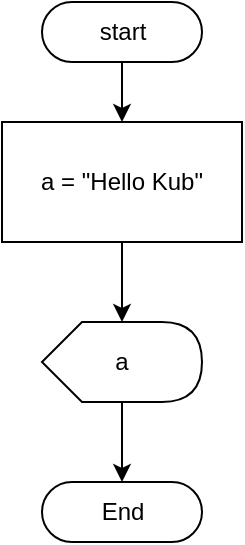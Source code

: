 <mxfile version="20.6.0" type="device" pages="5"><diagram id="Pkx3Lx5aX3trM80f2mou" name="1"><mxGraphModel dx="716" dy="399" grid="1" gridSize="10" guides="1" tooltips="1" connect="1" arrows="1" fold="1" page="1" pageScale="1" pageWidth="827" pageHeight="1169" math="0" shadow="0"><root><mxCell id="0"/><mxCell id="1" parent="0"/><mxCell id="yOjvHxzlQTs0JR-JoMig-3" value="" style="edgeStyle=orthogonalEdgeStyle;rounded=0;orthogonalLoop=1;jettySize=auto;html=1;" edge="1" parent="1" source="yOjvHxzlQTs0JR-JoMig-1" target="yOjvHxzlQTs0JR-JoMig-2"><mxGeometry relative="1" as="geometry"/></mxCell><mxCell id="yOjvHxzlQTs0JR-JoMig-1" value="start" style="html=1;dashed=0;whitespace=wrap;shape=mxgraph.dfd.start" vertex="1" parent="1"><mxGeometry x="360" y="60" width="80" height="30" as="geometry"/></mxCell><mxCell id="yOjvHxzlQTs0JR-JoMig-5" value="" style="edgeStyle=orthogonalEdgeStyle;rounded=0;orthogonalLoop=1;jettySize=auto;html=1;" edge="1" parent="1" source="yOjvHxzlQTs0JR-JoMig-2" target="yOjvHxzlQTs0JR-JoMig-4"><mxGeometry relative="1" as="geometry"/></mxCell><mxCell id="yOjvHxzlQTs0JR-JoMig-2" value="a = &quot;Hello Kub&quot;" style="rounded=0;whiteSpace=wrap;html=1;" vertex="1" parent="1"><mxGeometry x="340" y="120" width="120" height="60" as="geometry"/></mxCell><mxCell id="yOjvHxzlQTs0JR-JoMig-7" value="" style="edgeStyle=orthogonalEdgeStyle;rounded=0;orthogonalLoop=1;jettySize=auto;html=1;" edge="1" parent="1" source="yOjvHxzlQTs0JR-JoMig-4" target="yOjvHxzlQTs0JR-JoMig-6"><mxGeometry relative="1" as="geometry"/></mxCell><mxCell id="yOjvHxzlQTs0JR-JoMig-4" value="a" style="shape=display;whiteSpace=wrap;html=1;" vertex="1" parent="1"><mxGeometry x="360" y="220" width="80" height="40" as="geometry"/></mxCell><mxCell id="yOjvHxzlQTs0JR-JoMig-6" value="End" style="html=1;dashed=0;whitespace=wrap;shape=mxgraph.dfd.start" vertex="1" parent="1"><mxGeometry x="360" y="300" width="80" height="30" as="geometry"/></mxCell></root></mxGraphModel></diagram><diagram id="Y8OaX1yKSot-9KHOiT70" name="2"><mxGraphModel dx="716" dy="399" grid="1" gridSize="10" guides="1" tooltips="1" connect="1" arrows="1" fold="1" page="1" pageScale="1" pageWidth="827" pageHeight="1169" math="0" shadow="0"><root><mxCell id="0"/><mxCell id="1" parent="0"/><mxCell id="U9u9qgK90ACgPMQb0vlk-3" value="" style="edgeStyle=orthogonalEdgeStyle;rounded=0;orthogonalLoop=1;jettySize=auto;html=1;" edge="1" parent="1" source="U9u9qgK90ACgPMQb0vlk-1" target="U9u9qgK90ACgPMQb0vlk-2"><mxGeometry relative="1" as="geometry"/></mxCell><mxCell id="U9u9qgK90ACgPMQb0vlk-1" value="GetText" style="html=1;dashed=0;whitespace=wrap;shape=mxgraph.dfd.start" vertex="1" parent="1"><mxGeometry x="190" y="40" width="80" height="30" as="geometry"/></mxCell><mxCell id="U9u9qgK90ACgPMQb0vlk-5" value="" style="edgeStyle=orthogonalEdgeStyle;rounded=0;orthogonalLoop=1;jettySize=auto;html=1;" edge="1" parent="1" source="U9u9qgK90ACgPMQb0vlk-2" target="U9u9qgK90ACgPMQb0vlk-4"><mxGeometry relative="1" as="geometry"/></mxCell><mxCell id="U9u9qgK90ACgPMQb0vlk-2" value="*text" style="rounded=0;whiteSpace=wrap;html=1;" vertex="1" parent="1"><mxGeometry x="190" y="100" width="80" height="30" as="geometry"/></mxCell><mxCell id="U9u9qgK90ACgPMQb0vlk-7" value="" style="edgeStyle=orthogonalEdgeStyle;rounded=0;orthogonalLoop=1;jettySize=auto;html=1;" edge="1" parent="1" source="U9u9qgK90ACgPMQb0vlk-4" target="U9u9qgK90ACgPMQb0vlk-6"><mxGeometry relative="1" as="geometry"/></mxCell><mxCell id="U9u9qgK90ACgPMQb0vlk-4" value="text" style="shape=parallelogram;perimeter=parallelogramPerimeter;whiteSpace=wrap;html=1;fixedSize=1;" vertex="1" parent="1"><mxGeometry x="180" y="160" width="100" height="30" as="geometry"/></mxCell><mxCell id="U9u9qgK90ACgPMQb0vlk-6" value="End Func." style="html=1;dashed=0;whitespace=wrap;shape=mxgraph.dfd.start" vertex="1" parent="1"><mxGeometry x="190" y="210" width="80" height="30" as="geometry"/></mxCell><mxCell id="U9u9qgK90ACgPMQb0vlk-10" value="" style="edgeStyle=orthogonalEdgeStyle;rounded=0;orthogonalLoop=1;jettySize=auto;html=1;" edge="1" parent="1" source="U9u9qgK90ACgPMQb0vlk-8" target="U9u9qgK90ACgPMQb0vlk-9"><mxGeometry relative="1" as="geometry"/></mxCell><mxCell id="U9u9qgK90ACgPMQb0vlk-8" value="start" style="html=1;dashed=0;whitespace=wrap;shape=mxgraph.dfd.start" vertex="1" parent="1"><mxGeometry x="330" y="40" width="80" height="30" as="geometry"/></mxCell><mxCell id="U9u9qgK90ACgPMQb0vlk-12" value="" style="edgeStyle=orthogonalEdgeStyle;rounded=0;orthogonalLoop=1;jettySize=auto;html=1;" edge="1" parent="1" source="U9u9qgK90ACgPMQb0vlk-9" target="U9u9qgK90ACgPMQb0vlk-11"><mxGeometry relative="1" as="geometry"/></mxCell><mxCell id="U9u9qgK90ACgPMQb0vlk-9" value="str" style="rounded=0;whiteSpace=wrap;html=1;" vertex="1" parent="1"><mxGeometry x="332" y="90" width="76" height="30" as="geometry"/></mxCell><mxCell id="U9u9qgK90ACgPMQb0vlk-18" value="" style="edgeStyle=orthogonalEdgeStyle;rounded=0;orthogonalLoop=1;jettySize=auto;html=1;" edge="1" parent="1" source="U9u9qgK90ACgPMQb0vlk-11" target="U9u9qgK90ACgPMQb0vlk-13"><mxGeometry relative="1" as="geometry"/></mxCell><mxCell id="U9u9qgK90ACgPMQb0vlk-11" value="GetText" style="shape=process;whiteSpace=wrap;html=1;backgroundOutline=1;" vertex="1" parent="1"><mxGeometry x="320" y="150" width="100" height="30" as="geometry"/></mxCell><mxCell id="U9u9qgK90ACgPMQb0vlk-20" value="" style="edgeStyle=orthogonalEdgeStyle;rounded=0;orthogonalLoop=1;jettySize=auto;html=1;" edge="1" parent="1" source="U9u9qgK90ACgPMQb0vlk-13" target="U9u9qgK90ACgPMQb0vlk-19"><mxGeometry relative="1" as="geometry"/></mxCell><mxCell id="U9u9qgK90ACgPMQb0vlk-13" value="str" style="shape=display;whiteSpace=wrap;html=1;" vertex="1" parent="1"><mxGeometry x="325" y="210" width="90" height="40" as="geometry"/></mxCell><mxCell id="U9u9qgK90ACgPMQb0vlk-19" value="End" style="html=1;dashed=0;whitespace=wrap;shape=mxgraph.dfd.start" vertex="1" parent="1"><mxGeometry x="330" y="270" width="80" height="30" as="geometry"/></mxCell><mxCell id="IIpxla7dBOLFsPhYskBL-1" value="&lt;b&gt;Main&lt;/b&gt;" style="text;html=1;align=center;verticalAlign=middle;resizable=0;points=[];autosize=1;strokeColor=none;fillColor=none;" vertex="1" parent="1"><mxGeometry x="345" y="10" width="50" height="30" as="geometry"/></mxCell></root></mxGraphModel></diagram><diagram id="Y9X6WKbTu6ERxwVJz65O" name="3"><mxGraphModel dx="593" dy="331" grid="1" gridSize="10" guides="1" tooltips="1" connect="1" arrows="1" fold="1" page="1" pageScale="1" pageWidth="827" pageHeight="1169" math="0" shadow="0"><root><mxCell id="0"/><mxCell id="1" parent="0"/><mxCell id="ooVvu4OLZTWQjoxvEDnA-1" value="" style="edgeStyle=orthogonalEdgeStyle;rounded=0;orthogonalLoop=1;jettySize=auto;html=1;" edge="1" parent="1" source="ooVvu4OLZTWQjoxvEDnA-2" target="ooVvu4OLZTWQjoxvEDnA-4"><mxGeometry relative="1" as="geometry"/></mxCell><mxCell id="ooVvu4OLZTWQjoxvEDnA-2" value="*GetText" style="html=1;dashed=0;whitespace=wrap;shape=mxgraph.dfd.start" vertex="1" parent="1"><mxGeometry x="160" y="40" width="80" height="30" as="geometry"/></mxCell><mxCell id="ooVvu4OLZTWQjoxvEDnA-3" value="" style="edgeStyle=orthogonalEdgeStyle;rounded=0;orthogonalLoop=1;jettySize=auto;html=1;" edge="1" parent="1" source="ooVvu4OLZTWQjoxvEDnA-4" target="ooVvu4OLZTWQjoxvEDnA-6"><mxGeometry relative="1" as="geometry"/></mxCell><mxCell id="ooVvu4OLZTWQjoxvEDnA-4" value="*text = new char[20]" style="rounded=0;whiteSpace=wrap;html=1;" vertex="1" parent="1"><mxGeometry x="130" y="100" width="140" height="30" as="geometry"/></mxCell><mxCell id="ooVvu4OLZTWQjoxvEDnA-5" value="" style="edgeStyle=orthogonalEdgeStyle;rounded=0;orthogonalLoop=1;jettySize=auto;html=1;" edge="1" parent="1" source="ooVvu4OLZTWQjoxvEDnA-6" target="ooVvu4OLZTWQjoxvEDnA-7"><mxGeometry relative="1" as="geometry"/></mxCell><mxCell id="ooVvu4OLZTWQjoxvEDnA-6" value="text" style="shape=parallelogram;perimeter=parallelogramPerimeter;whiteSpace=wrap;html=1;fixedSize=1;" vertex="1" parent="1"><mxGeometry x="150" y="160" width="100" height="30" as="geometry"/></mxCell><mxCell id="ooVvu4OLZTWQjoxvEDnA-7" value="return text" style="html=1;dashed=0;whitespace=wrap;shape=mxgraph.dfd.start" vertex="1" parent="1"><mxGeometry x="160" y="210" width="80" height="30" as="geometry"/></mxCell><mxCell id="ooVvu4OLZTWQjoxvEDnA-8" value="" style="edgeStyle=orthogonalEdgeStyle;rounded=0;orthogonalLoop=1;jettySize=auto;html=1;" edge="1" parent="1" source="ooVvu4OLZTWQjoxvEDnA-9" target="ooVvu4OLZTWQjoxvEDnA-11"><mxGeometry relative="1" as="geometry"/></mxCell><mxCell id="ooVvu4OLZTWQjoxvEDnA-9" value="start" style="html=1;dashed=0;whitespace=wrap;shape=mxgraph.dfd.start" vertex="1" parent="1"><mxGeometry x="330" y="40" width="80" height="30" as="geometry"/></mxCell><mxCell id="ooVvu4OLZTWQjoxvEDnA-10" value="" style="edgeStyle=orthogonalEdgeStyle;rounded=0;orthogonalLoop=1;jettySize=auto;html=1;" edge="1" parent="1" source="ooVvu4OLZTWQjoxvEDnA-11" target="ooVvu4OLZTWQjoxvEDnA-13"><mxGeometry relative="1" as="geometry"/></mxCell><mxCell id="ooVvu4OLZTWQjoxvEDnA-11" value="str" style="rounded=0;whiteSpace=wrap;html=1;" vertex="1" parent="1"><mxGeometry x="332" y="90" width="76" height="30" as="geometry"/></mxCell><mxCell id="ooVvu4OLZTWQjoxvEDnA-12" value="" style="edgeStyle=orthogonalEdgeStyle;rounded=0;orthogonalLoop=1;jettySize=auto;html=1;" edge="1" parent="1" source="ooVvu4OLZTWQjoxvEDnA-13" target="ooVvu4OLZTWQjoxvEDnA-15"><mxGeometry relative="1" as="geometry"/></mxCell><mxCell id="ooVvu4OLZTWQjoxvEDnA-13" value="*GetText" style="shape=process;whiteSpace=wrap;html=1;backgroundOutline=1;" vertex="1" parent="1"><mxGeometry x="320" y="150" width="100" height="30" as="geometry"/></mxCell><mxCell id="ooVvu4OLZTWQjoxvEDnA-14" value="" style="edgeStyle=orthogonalEdgeStyle;rounded=0;orthogonalLoop=1;jettySize=auto;html=1;" edge="1" parent="1" source="ooVvu4OLZTWQjoxvEDnA-15" target="ooVvu4OLZTWQjoxvEDnA-16"><mxGeometry relative="1" as="geometry"/></mxCell><mxCell id="ooVvu4OLZTWQjoxvEDnA-15" value="str" style="shape=display;whiteSpace=wrap;html=1;" vertex="1" parent="1"><mxGeometry x="325" y="210" width="90" height="40" as="geometry"/></mxCell><mxCell id="ooVvu4OLZTWQjoxvEDnA-16" value="End" style="html=1;dashed=0;whitespace=wrap;shape=mxgraph.dfd.start" vertex="1" parent="1"><mxGeometry x="330" y="270" width="80" height="30" as="geometry"/></mxCell><mxCell id="TH_5L7ynWWdPcuoXF3g7-1" value="&lt;b&gt;Main&lt;/b&gt;" style="text;html=1;align=center;verticalAlign=middle;resizable=0;points=[];autosize=1;strokeColor=none;fillColor=none;" vertex="1" parent="1"><mxGeometry x="345" y="10" width="50" height="30" as="geometry"/></mxCell></root></mxGraphModel></diagram><diagram id="S0m25EQTYVRpLd8JRcsP" name="4"><mxGraphModel dx="494" dy="276" grid="1" gridSize="10" guides="1" tooltips="1" connect="1" arrows="1" fold="1" page="1" pageScale="1" pageWidth="827" pageHeight="1169" math="0" shadow="0"><root><mxCell id="0"/><mxCell id="1" parent="0"/><mxCell id="4KVVLHcEc0aymufdYoAD-18" value="" style="edgeStyle=orthogonalEdgeStyle;rounded=0;orthogonalLoop=1;jettySize=auto;html=1;" edge="1" parent="1" source="4KVVLHcEc0aymufdYoAD-2" target="4KVVLHcEc0aymufdYoAD-17"><mxGeometry relative="1" as="geometry"/></mxCell><mxCell id="4KVVLHcEc0aymufdYoAD-2" value="GetText" style="html=1;dashed=0;whitespace=wrap;shape=mxgraph.dfd.start" vertex="1" parent="1"><mxGeometry x="160" y="40" width="80" height="30" as="geometry"/></mxCell><mxCell id="4KVVLHcEc0aymufdYoAD-22" style="edgeStyle=orthogonalEdgeStyle;rounded=0;orthogonalLoop=1;jettySize=auto;html=1;entryX=0.5;entryY=0;entryDx=0;entryDy=0;" edge="1" parent="1" source="4KVVLHcEc0aymufdYoAD-4" target="4KVVLHcEc0aymufdYoAD-6"><mxGeometry relative="1" as="geometry"/></mxCell><mxCell id="4KVVLHcEc0aymufdYoAD-4" value="*text = new char[20]" style="rounded=0;whiteSpace=wrap;html=1;" vertex="1" parent="1"><mxGeometry x="130" y="140" width="140" height="30" as="geometry"/></mxCell><mxCell id="4KVVLHcEc0aymufdYoAD-5" value="" style="edgeStyle=orthogonalEdgeStyle;rounded=0;orthogonalLoop=1;jettySize=auto;html=1;" edge="1" parent="1" source="4KVVLHcEc0aymufdYoAD-6" target="4KVVLHcEc0aymufdYoAD-7"><mxGeometry relative="1" as="geometry"/></mxCell><mxCell id="4KVVLHcEc0aymufdYoAD-6" value="*text" style="shape=parallelogram;perimeter=parallelogramPerimeter;whiteSpace=wrap;html=1;fixedSize=1;" vertex="1" parent="1"><mxGeometry x="150" y="190" width="100" height="30" as="geometry"/></mxCell><mxCell id="4KVVLHcEc0aymufdYoAD-7" value="End Func." style="html=1;dashed=0;whitespace=wrap;shape=mxgraph.dfd.start" vertex="1" parent="1"><mxGeometry x="160" y="240" width="80" height="30" as="geometry"/></mxCell><mxCell id="4KVVLHcEc0aymufdYoAD-8" value="" style="edgeStyle=orthogonalEdgeStyle;rounded=0;orthogonalLoop=1;jettySize=auto;html=1;" edge="1" parent="1" source="4KVVLHcEc0aymufdYoAD-9" target="4KVVLHcEc0aymufdYoAD-11"><mxGeometry relative="1" as="geometry"/></mxCell><mxCell id="4KVVLHcEc0aymufdYoAD-9" value="start" style="html=1;dashed=0;whitespace=wrap;shape=mxgraph.dfd.start" vertex="1" parent="1"><mxGeometry x="330" y="40" width="80" height="30" as="geometry"/></mxCell><mxCell id="4KVVLHcEc0aymufdYoAD-10" value="" style="edgeStyle=orthogonalEdgeStyle;rounded=0;orthogonalLoop=1;jettySize=auto;html=1;" edge="1" parent="1" source="4KVVLHcEc0aymufdYoAD-11" target="4KVVLHcEc0aymufdYoAD-13"><mxGeometry relative="1" as="geometry"/></mxCell><mxCell id="4KVVLHcEc0aymufdYoAD-11" value="*str" style="rounded=0;whiteSpace=wrap;html=1;" vertex="1" parent="1"><mxGeometry x="332" y="90" width="76" height="30" as="geometry"/></mxCell><mxCell id="4KVVLHcEc0aymufdYoAD-12" value="" style="edgeStyle=orthogonalEdgeStyle;rounded=0;orthogonalLoop=1;jettySize=auto;html=1;" edge="1" parent="1" source="4KVVLHcEc0aymufdYoAD-13" target="4KVVLHcEc0aymufdYoAD-15"><mxGeometry relative="1" as="geometry"/></mxCell><mxCell id="4KVVLHcEc0aymufdYoAD-13" value="GetText" style="shape=process;whiteSpace=wrap;html=1;backgroundOutline=1;" vertex="1" parent="1"><mxGeometry x="320" y="150" width="100" height="30" as="geometry"/></mxCell><mxCell id="4KVVLHcEc0aymufdYoAD-14" value="" style="edgeStyle=orthogonalEdgeStyle;rounded=0;orthogonalLoop=1;jettySize=auto;html=1;" edge="1" parent="1" source="4KVVLHcEc0aymufdYoAD-15" target="4KVVLHcEc0aymufdYoAD-16"><mxGeometry relative="1" as="geometry"/></mxCell><mxCell id="4KVVLHcEc0aymufdYoAD-15" value="str" style="shape=display;whiteSpace=wrap;html=1;" vertex="1" parent="1"><mxGeometry x="325" y="210" width="90" height="40" as="geometry"/></mxCell><mxCell id="4KVVLHcEc0aymufdYoAD-16" value="End" style="html=1;dashed=0;whitespace=wrap;shape=mxgraph.dfd.start" vertex="1" parent="1"><mxGeometry x="330" y="270" width="80" height="30" as="geometry"/></mxCell><mxCell id="4KVVLHcEc0aymufdYoAD-20" style="edgeStyle=orthogonalEdgeStyle;rounded=0;orthogonalLoop=1;jettySize=auto;html=1;entryX=0.5;entryY=0;entryDx=0;entryDy=0;" edge="1" parent="1" source="4KVVLHcEc0aymufdYoAD-17" target="4KVVLHcEc0aymufdYoAD-4"><mxGeometry relative="1" as="geometry"/></mxCell><mxCell id="4KVVLHcEc0aymufdYoAD-17" value="**text" style="rounded=0;whiteSpace=wrap;html=1;" vertex="1" parent="1"><mxGeometry x="140" y="90" width="120" height="25" as="geometry"/></mxCell><mxCell id="TXwtEqhDqH6MtjNd-brL-1" value="&lt;b&gt;Main&lt;/b&gt;" style="text;html=1;align=center;verticalAlign=middle;resizable=0;points=[];autosize=1;strokeColor=none;fillColor=none;" vertex="1" parent="1"><mxGeometry x="345" y="10" width="50" height="30" as="geometry"/></mxCell></root></mxGraphModel></diagram><diagram id="gvxAD22T5Z_fJMnLkNlR" name="5"><mxGraphModel dx="494" dy="276" grid="1" gridSize="10" guides="1" tooltips="1" connect="1" arrows="1" fold="1" page="1" pageScale="1" pageWidth="827" pageHeight="1169" math="0" shadow="0"><root><mxCell id="0"/><mxCell id="1" parent="0"/><mxCell id="zBtb6DB6PmyOrjxLLqas-3" value="" style="edgeStyle=orthogonalEdgeStyle;rounded=0;orthogonalLoop=1;jettySize=auto;html=1;" edge="1" parent="1" source="zBtb6DB6PmyOrjxLLqas-1" target="zBtb6DB6PmyOrjxLLqas-2"><mxGeometry relative="1" as="geometry"/></mxCell><mxCell id="zBtb6DB6PmyOrjxLLqas-1" value="(*GetText())[16]" style="html=1;dashed=0;whitespace=wrap;shape=mxgraph.dfd.start" vertex="1" parent="1"><mxGeometry x="99.94" y="50" width="110" height="30" as="geometry"/></mxCell><mxCell id="zBtb6DB6PmyOrjxLLqas-5" value="" style="edgeStyle=orthogonalEdgeStyle;rounded=0;orthogonalLoop=1;jettySize=auto;html=1;" edge="1" parent="1" source="zBtb6DB6PmyOrjxLLqas-2" target="zBtb6DB6PmyOrjxLLqas-4"><mxGeometry relative="1" as="geometry"/></mxCell><mxCell id="zBtb6DB6PmyOrjxLLqas-2" value="i , (*text)[16]" style="rounded=0;whiteSpace=wrap;html=1;" vertex="1" parent="1"><mxGeometry x="94.94" y="110" width="120" height="30" as="geometry"/></mxCell><mxCell id="zBtb6DB6PmyOrjxLLqas-7" style="edgeStyle=orthogonalEdgeStyle;rounded=0;orthogonalLoop=1;jettySize=auto;html=1;entryX=0.5;entryY=0;entryDx=0;entryDy=0;" edge="1" parent="1" source="zBtb6DB6PmyOrjxLLqas-4" target="zBtb6DB6PmyOrjxLLqas-6"><mxGeometry relative="1" as="geometry"/></mxCell><mxCell id="zBtb6DB6PmyOrjxLLqas-4" value="i = 0" style="rounded=0;whiteSpace=wrap;html=1;" vertex="1" parent="1"><mxGeometry x="117.44" y="160" width="75" height="20" as="geometry"/></mxCell><mxCell id="zBtb6DB6PmyOrjxLLqas-10" value="" style="edgeStyle=orthogonalEdgeStyle;rounded=0;orthogonalLoop=1;jettySize=auto;html=1;" edge="1" parent="1" source="zBtb6DB6PmyOrjxLLqas-6" target="zBtb6DB6PmyOrjxLLqas-9"><mxGeometry relative="1" as="geometry"/></mxCell><mxCell id="zBtb6DB6PmyOrjxLLqas-6" value="" style="ellipse;whiteSpace=wrap;html=1;aspect=fixed;" vertex="1" parent="1"><mxGeometry x="149.94" y="200" width="10" height="10" as="geometry"/></mxCell><mxCell id="zBtb6DB6PmyOrjxLLqas-12" value="" style="edgeStyle=orthogonalEdgeStyle;rounded=0;orthogonalLoop=1;jettySize=auto;html=1;" edge="1" parent="1" source="zBtb6DB6PmyOrjxLLqas-9" target="zBtb6DB6PmyOrjxLLqas-11"><mxGeometry relative="1" as="geometry"/></mxCell><mxCell id="zBtb6DB6PmyOrjxLLqas-17" style="edgeStyle=orthogonalEdgeStyle;rounded=0;orthogonalLoop=1;jettySize=auto;html=1;exitX=1;exitY=0.5;exitDx=0;exitDy=0;entryX=0.5;entryY=0.5;entryDx=0;entryDy=-15;entryPerimeter=0;" edge="1" parent="1" source="zBtb6DB6PmyOrjxLLqas-9" target="zBtb6DB6PmyOrjxLLqas-16"><mxGeometry relative="1" as="geometry"><Array as="points"><mxPoint x="219.94" y="255"/><mxPoint x="219.94" y="380"/><mxPoint x="154.94" y="380"/></Array></mxGeometry></mxCell><mxCell id="zBtb6DB6PmyOrjxLLqas-9" value="i &amp;lt; 10?" style="rhombus;whiteSpace=wrap;html=1;" vertex="1" parent="1"><mxGeometry x="121.19" y="230" width="67.5" height="50" as="geometry"/></mxCell><mxCell id="zBtb6DB6PmyOrjxLLqas-14" value="" style="edgeStyle=orthogonalEdgeStyle;rounded=0;orthogonalLoop=1;jettySize=auto;html=1;" edge="1" parent="1" source="zBtb6DB6PmyOrjxLLqas-11" target="zBtb6DB6PmyOrjxLLqas-13"><mxGeometry relative="1" as="geometry"/></mxCell><mxCell id="zBtb6DB6PmyOrjxLLqas-11" value="text" style="shape=parallelogram;perimeter=parallelogramPerimeter;whiteSpace=wrap;html=1;fixedSize=1;" vertex="1" parent="1"><mxGeometry x="107.44" y="300" width="95" height="30" as="geometry"/></mxCell><mxCell id="zBtb6DB6PmyOrjxLLqas-15" style="edgeStyle=orthogonalEdgeStyle;rounded=0;orthogonalLoop=1;jettySize=auto;html=1;exitX=0;exitY=0.5;exitDx=0;exitDy=0;entryX=0;entryY=0.5;entryDx=0;entryDy=0;" edge="1" parent="1" source="zBtb6DB6PmyOrjxLLqas-13" target="zBtb6DB6PmyOrjxLLqas-6"><mxGeometry relative="1" as="geometry"><Array as="points"><mxPoint x="89.94" y="360"/><mxPoint x="89.94" y="205"/></Array></mxGeometry></mxCell><mxCell id="zBtb6DB6PmyOrjxLLqas-13" value="i++" style="rounded=0;whiteSpace=wrap;html=1;" vertex="1" parent="1"><mxGeometry x="118.69" y="350" width="72.5" height="20" as="geometry"/></mxCell><mxCell id="zBtb6DB6PmyOrjxLLqas-16" value="return text" style="html=1;dashed=0;whitespace=wrap;shape=mxgraph.dfd.start" vertex="1" parent="1"><mxGeometry x="99.94" y="400" width="110" height="30" as="geometry"/></mxCell><mxCell id="zBtb6DB6PmyOrjxLLqas-18" style="edgeStyle=orthogonalEdgeStyle;rounded=0;orthogonalLoop=1;jettySize=auto;html=1;exitX=0.5;exitY=0.5;exitDx=0;exitDy=15;exitPerimeter=0;" edge="1" parent="1" source="zBtb6DB6PmyOrjxLLqas-16" target="zBtb6DB6PmyOrjxLLqas-16"><mxGeometry relative="1" as="geometry"/></mxCell><mxCell id="zBtb6DB6PmyOrjxLLqas-21" value="" style="edgeStyle=orthogonalEdgeStyle;rounded=0;orthogonalLoop=1;jettySize=auto;html=1;" edge="1" parent="1" source="zBtb6DB6PmyOrjxLLqas-19" target="zBtb6DB6PmyOrjxLLqas-20"><mxGeometry relative="1" as="geometry"/></mxCell><mxCell id="zBtb6DB6PmyOrjxLLqas-19" value="start" style="html=1;dashed=0;whitespace=wrap;shape=mxgraph.dfd.start" vertex="1" parent="1"><mxGeometry x="294" y="50" width="80" height="30" as="geometry"/></mxCell><mxCell id="zBtb6DB6PmyOrjxLLqas-23" value="" style="edgeStyle=orthogonalEdgeStyle;rounded=0;orthogonalLoop=1;jettySize=auto;html=1;" edge="1" parent="1" source="zBtb6DB6PmyOrjxLLqas-20" target="zBtb6DB6PmyOrjxLLqas-22"><mxGeometry relative="1" as="geometry"/></mxCell><mxCell id="zBtb6DB6PmyOrjxLLqas-20" value="(*str)[16]" style="rounded=0;whiteSpace=wrap;html=1;" vertex="1" parent="1"><mxGeometry x="293" y="100" width="83" height="30" as="geometry"/></mxCell><mxCell id="zBtb6DB6PmyOrjxLLqas-25" value="" style="edgeStyle=orthogonalEdgeStyle;rounded=0;orthogonalLoop=1;jettySize=auto;html=1;" edge="1" parent="1" source="zBtb6DB6PmyOrjxLLqas-22" target="zBtb6DB6PmyOrjxLLqas-24"><mxGeometry relative="1" as="geometry"/></mxCell><mxCell id="zBtb6DB6PmyOrjxLLqas-22" value="str = GetText()" style="rounded=0;whiteSpace=wrap;html=1;" vertex="1" parent="1"><mxGeometry x="275" y="155" width="120" height="30" as="geometry"/></mxCell><mxCell id="zBtb6DB6PmyOrjxLLqas-40" style="edgeStyle=orthogonalEdgeStyle;rounded=0;orthogonalLoop=1;jettySize=auto;html=1;entryX=0.5;entryY=0;entryDx=0;entryDy=0;" edge="1" parent="1" source="zBtb6DB6PmyOrjxLLqas-24" target="zBtb6DB6PmyOrjxLLqas-27"><mxGeometry relative="1" as="geometry"/></mxCell><mxCell id="zBtb6DB6PmyOrjxLLqas-24" value="*GetText" style="shape=process;whiteSpace=wrap;html=1;backgroundOutline=1;" vertex="1" parent="1"><mxGeometry x="275" y="210" width="120" height="30" as="geometry"/></mxCell><mxCell id="zBtb6DB6PmyOrjxLLqas-26" style="edgeStyle=orthogonalEdgeStyle;rounded=0;orthogonalLoop=1;jettySize=auto;html=1;entryX=0.5;entryY=0;entryDx=0;entryDy=0;" edge="1" parent="1" source="zBtb6DB6PmyOrjxLLqas-27" target="zBtb6DB6PmyOrjxLLqas-29"><mxGeometry relative="1" as="geometry"/></mxCell><mxCell id="zBtb6DB6PmyOrjxLLqas-27" value="i = 0" style="rounded=0;whiteSpace=wrap;html=1;" vertex="1" parent="1"><mxGeometry x="297.51" y="260" width="75" height="20" as="geometry"/></mxCell><mxCell id="zBtb6DB6PmyOrjxLLqas-28" value="" style="edgeStyle=orthogonalEdgeStyle;rounded=0;orthogonalLoop=1;jettySize=auto;html=1;" edge="1" parent="1" source="zBtb6DB6PmyOrjxLLqas-29" target="zBtb6DB6PmyOrjxLLqas-32"><mxGeometry relative="1" as="geometry"/></mxCell><mxCell id="zBtb6DB6PmyOrjxLLqas-29" value="" style="ellipse;whiteSpace=wrap;html=1;aspect=fixed;" vertex="1" parent="1"><mxGeometry x="330.01" y="300" width="10" height="10" as="geometry"/></mxCell><mxCell id="zBtb6DB6PmyOrjxLLqas-31" style="edgeStyle=orthogonalEdgeStyle;rounded=0;orthogonalLoop=1;jettySize=auto;html=1;exitX=1;exitY=0.5;exitDx=0;exitDy=0;entryX=0.5;entryY=0.5;entryDx=0;entryDy=-15;entryPerimeter=0;" edge="1" parent="1" source="zBtb6DB6PmyOrjxLLqas-32" target="zBtb6DB6PmyOrjxLLqas-37"><mxGeometry relative="1" as="geometry"><Array as="points"><mxPoint x="400.01" y="355"/><mxPoint x="400.01" y="480"/><mxPoint x="335.01" y="480"/></Array></mxGeometry></mxCell><mxCell id="zBtb6DB6PmyOrjxLLqas-42" style="edgeStyle=orthogonalEdgeStyle;rounded=0;orthogonalLoop=1;jettySize=auto;html=1;" edge="1" parent="1" source="zBtb6DB6PmyOrjxLLqas-32" target="zBtb6DB6PmyOrjxLLqas-41"><mxGeometry relative="1" as="geometry"/></mxCell><mxCell id="zBtb6DB6PmyOrjxLLqas-32" value="i &amp;lt; 10?" style="rhombus;whiteSpace=wrap;html=1;" vertex="1" parent="1"><mxGeometry x="301.26" y="330" width="67.5" height="50" as="geometry"/></mxCell><mxCell id="zBtb6DB6PmyOrjxLLqas-35" style="edgeStyle=orthogonalEdgeStyle;rounded=0;orthogonalLoop=1;jettySize=auto;html=1;exitX=0;exitY=0.5;exitDx=0;exitDy=0;entryX=0;entryY=0.5;entryDx=0;entryDy=0;" edge="1" parent="1" source="zBtb6DB6PmyOrjxLLqas-36" target="zBtb6DB6PmyOrjxLLqas-29"><mxGeometry relative="1" as="geometry"><Array as="points"><mxPoint x="270.01" y="460"/><mxPoint x="270.01" y="305"/></Array></mxGeometry></mxCell><mxCell id="zBtb6DB6PmyOrjxLLqas-36" value="i++" style="rounded=0;whiteSpace=wrap;html=1;" vertex="1" parent="1"><mxGeometry x="298.76" y="450" width="72.5" height="20" as="geometry"/></mxCell><mxCell id="zBtb6DB6PmyOrjxLLqas-37" value="End" style="html=1;dashed=0;whitespace=wrap;shape=mxgraph.dfd.start" vertex="1" parent="1"><mxGeometry x="294" y="500" width="80.99" height="30" as="geometry"/></mxCell><mxCell id="zBtb6DB6PmyOrjxLLqas-38" style="edgeStyle=orthogonalEdgeStyle;rounded=0;orthogonalLoop=1;jettySize=auto;html=1;exitX=0.5;exitY=0.5;exitDx=0;exitDy=15;exitPerimeter=0;" edge="1" parent="1" source="zBtb6DB6PmyOrjxLLqas-37" target="zBtb6DB6PmyOrjxLLqas-37"><mxGeometry relative="1" as="geometry"/></mxCell><mxCell id="zBtb6DB6PmyOrjxLLqas-44" style="edgeStyle=orthogonalEdgeStyle;rounded=0;orthogonalLoop=1;jettySize=auto;html=1;entryX=0.5;entryY=0;entryDx=0;entryDy=0;" edge="1" parent="1" source="zBtb6DB6PmyOrjxLLqas-41" target="zBtb6DB6PmyOrjxLLqas-36"><mxGeometry relative="1" as="geometry"/></mxCell><mxCell id="zBtb6DB6PmyOrjxLLqas-41" value="str" style="shape=display;whiteSpace=wrap;html=1;" vertex="1" parent="1"><mxGeometry x="295" y="400" width="80" height="30" as="geometry"/></mxCell><mxCell id="zBtb6DB6PmyOrjxLLqas-45" value="yes" style="text;html=1;align=center;verticalAlign=middle;resizable=0;points=[];autosize=1;strokeColor=none;fillColor=none;" vertex="1" parent="1"><mxGeometry x="148.69" y="270" width="40" height="30" as="geometry"/></mxCell><mxCell id="zBtb6DB6PmyOrjxLLqas-46" value="no" style="text;html=1;align=center;verticalAlign=middle;resizable=0;points=[];autosize=1;strokeColor=none;fillColor=none;" vertex="1" parent="1"><mxGeometry x="170" y="225" width="40" height="30" as="geometry"/></mxCell><mxCell id="zBtb6DB6PmyOrjxLLqas-47" value="yes" style="text;html=1;align=center;verticalAlign=middle;resizable=0;points=[];autosize=1;strokeColor=none;fillColor=none;" vertex="1" parent="1"><mxGeometry x="336" y="370" width="40" height="30" as="geometry"/></mxCell><mxCell id="zBtb6DB6PmyOrjxLLqas-48" value="no" style="text;html=1;align=center;verticalAlign=middle;resizable=0;points=[];autosize=1;strokeColor=none;fillColor=none;" vertex="1" parent="1"><mxGeometry x="361" y="325" width="40" height="30" as="geometry"/></mxCell><mxCell id="zBtb6DB6PmyOrjxLLqas-49" value="&lt;b&gt;Main&lt;/b&gt;" style="text;html=1;align=center;verticalAlign=middle;resizable=0;points=[];autosize=1;strokeColor=none;fillColor=none;" vertex="1" parent="1"><mxGeometry x="311" y="20" width="50" height="30" as="geometry"/></mxCell></root></mxGraphModel></diagram></mxfile>